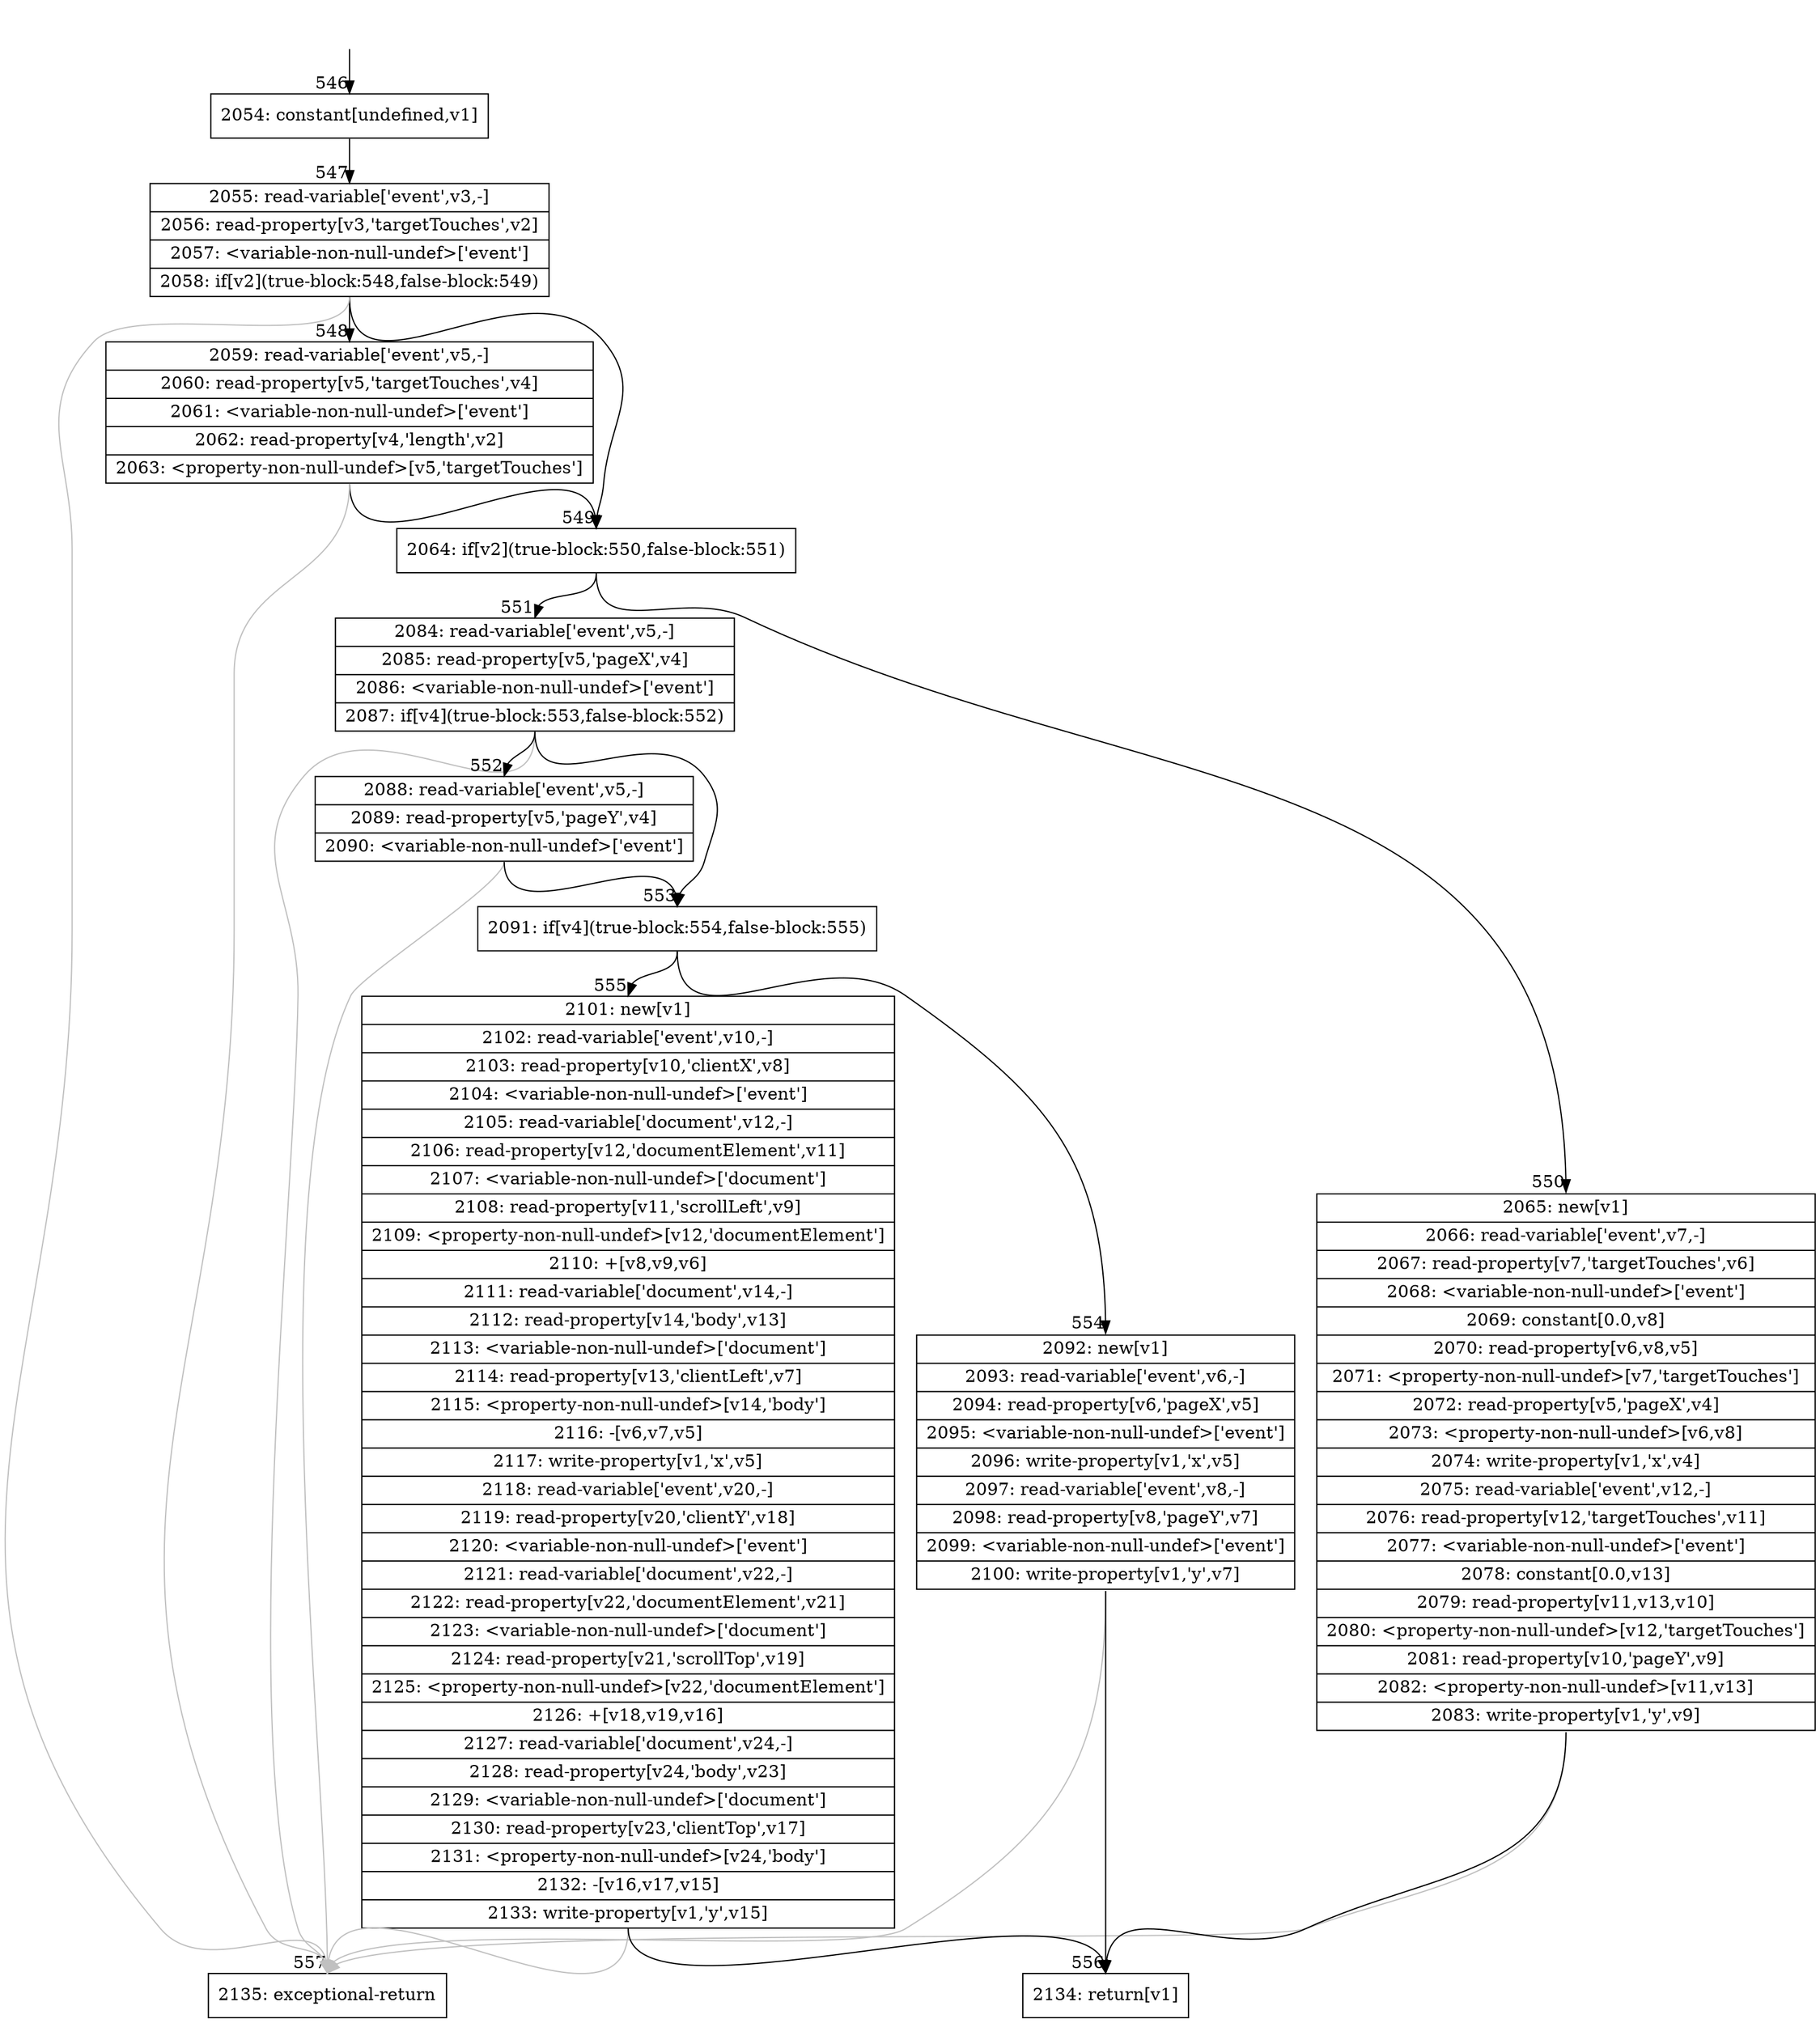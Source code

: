 digraph {
rankdir="TD"
BB_entry21[shape=none,label=""];
BB_entry21 -> BB546 [tailport=s, headport=n, headlabel="    546"]
BB546 [shape=record label="{2054: constant[undefined,v1]}" ] 
BB546 -> BB547 [tailport=s, headport=n, headlabel="      547"]
BB547 [shape=record label="{2055: read-variable['event',v3,-]|2056: read-property[v3,'targetTouches',v2]|2057: \<variable-non-null-undef\>['event']|2058: if[v2](true-block:548,false-block:549)}" ] 
BB547 -> BB549 [tailport=s, headport=n, headlabel="      549"]
BB547 -> BB548 [tailport=s, headport=n, headlabel="      548"]
BB547 -> BB557 [tailport=s, headport=n, color=gray, headlabel="      557"]
BB548 [shape=record label="{2059: read-variable['event',v5,-]|2060: read-property[v5,'targetTouches',v4]|2061: \<variable-non-null-undef\>['event']|2062: read-property[v4,'length',v2]|2063: \<property-non-null-undef\>[v5,'targetTouches']}" ] 
BB548 -> BB549 [tailport=s, headport=n]
BB548 -> BB557 [tailport=s, headport=n, color=gray]
BB549 [shape=record label="{2064: if[v2](true-block:550,false-block:551)}" ] 
BB549 -> BB550 [tailport=s, headport=n, headlabel="      550"]
BB549 -> BB551 [tailport=s, headport=n, headlabel="      551"]
BB550 [shape=record label="{2065: new[v1]|2066: read-variable['event',v7,-]|2067: read-property[v7,'targetTouches',v6]|2068: \<variable-non-null-undef\>['event']|2069: constant[0.0,v8]|2070: read-property[v6,v8,v5]|2071: \<property-non-null-undef\>[v7,'targetTouches']|2072: read-property[v5,'pageX',v4]|2073: \<property-non-null-undef\>[v6,v8]|2074: write-property[v1,'x',v4]|2075: read-variable['event',v12,-]|2076: read-property[v12,'targetTouches',v11]|2077: \<variable-non-null-undef\>['event']|2078: constant[0.0,v13]|2079: read-property[v11,v13,v10]|2080: \<property-non-null-undef\>[v12,'targetTouches']|2081: read-property[v10,'pageY',v9]|2082: \<property-non-null-undef\>[v11,v13]|2083: write-property[v1,'y',v9]}" ] 
BB550 -> BB556 [tailport=s, headport=n, headlabel="      556"]
BB550 -> BB557 [tailport=s, headport=n, color=gray]
BB551 [shape=record label="{2084: read-variable['event',v5,-]|2085: read-property[v5,'pageX',v4]|2086: \<variable-non-null-undef\>['event']|2087: if[v4](true-block:553,false-block:552)}" ] 
BB551 -> BB553 [tailport=s, headport=n, headlabel="      553"]
BB551 -> BB552 [tailport=s, headport=n, headlabel="      552"]
BB551 -> BB557 [tailport=s, headport=n, color=gray]
BB552 [shape=record label="{2088: read-variable['event',v5,-]|2089: read-property[v5,'pageY',v4]|2090: \<variable-non-null-undef\>['event']}" ] 
BB552 -> BB553 [tailport=s, headport=n]
BB552 -> BB557 [tailport=s, headport=n, color=gray]
BB553 [shape=record label="{2091: if[v4](true-block:554,false-block:555)}" ] 
BB553 -> BB554 [tailport=s, headport=n, headlabel="      554"]
BB553 -> BB555 [tailport=s, headport=n, headlabel="      555"]
BB554 [shape=record label="{2092: new[v1]|2093: read-variable['event',v6,-]|2094: read-property[v6,'pageX',v5]|2095: \<variable-non-null-undef\>['event']|2096: write-property[v1,'x',v5]|2097: read-variable['event',v8,-]|2098: read-property[v8,'pageY',v7]|2099: \<variable-non-null-undef\>['event']|2100: write-property[v1,'y',v7]}" ] 
BB554 -> BB556 [tailport=s, headport=n]
BB554 -> BB557 [tailport=s, headport=n, color=gray]
BB555 [shape=record label="{2101: new[v1]|2102: read-variable['event',v10,-]|2103: read-property[v10,'clientX',v8]|2104: \<variable-non-null-undef\>['event']|2105: read-variable['document',v12,-]|2106: read-property[v12,'documentElement',v11]|2107: \<variable-non-null-undef\>['document']|2108: read-property[v11,'scrollLeft',v9]|2109: \<property-non-null-undef\>[v12,'documentElement']|2110: +[v8,v9,v6]|2111: read-variable['document',v14,-]|2112: read-property[v14,'body',v13]|2113: \<variable-non-null-undef\>['document']|2114: read-property[v13,'clientLeft',v7]|2115: \<property-non-null-undef\>[v14,'body']|2116: -[v6,v7,v5]|2117: write-property[v1,'x',v5]|2118: read-variable['event',v20,-]|2119: read-property[v20,'clientY',v18]|2120: \<variable-non-null-undef\>['event']|2121: read-variable['document',v22,-]|2122: read-property[v22,'documentElement',v21]|2123: \<variable-non-null-undef\>['document']|2124: read-property[v21,'scrollTop',v19]|2125: \<property-non-null-undef\>[v22,'documentElement']|2126: +[v18,v19,v16]|2127: read-variable['document',v24,-]|2128: read-property[v24,'body',v23]|2129: \<variable-non-null-undef\>['document']|2130: read-property[v23,'clientTop',v17]|2131: \<property-non-null-undef\>[v24,'body']|2132: -[v16,v17,v15]|2133: write-property[v1,'y',v15]}" ] 
BB555 -> BB556 [tailport=s, headport=n]
BB555 -> BB557 [tailport=s, headport=n, color=gray]
BB556 [shape=record label="{2134: return[v1]}" ] 
BB557 [shape=record label="{2135: exceptional-return}" ] 
//#$~ 398
}
